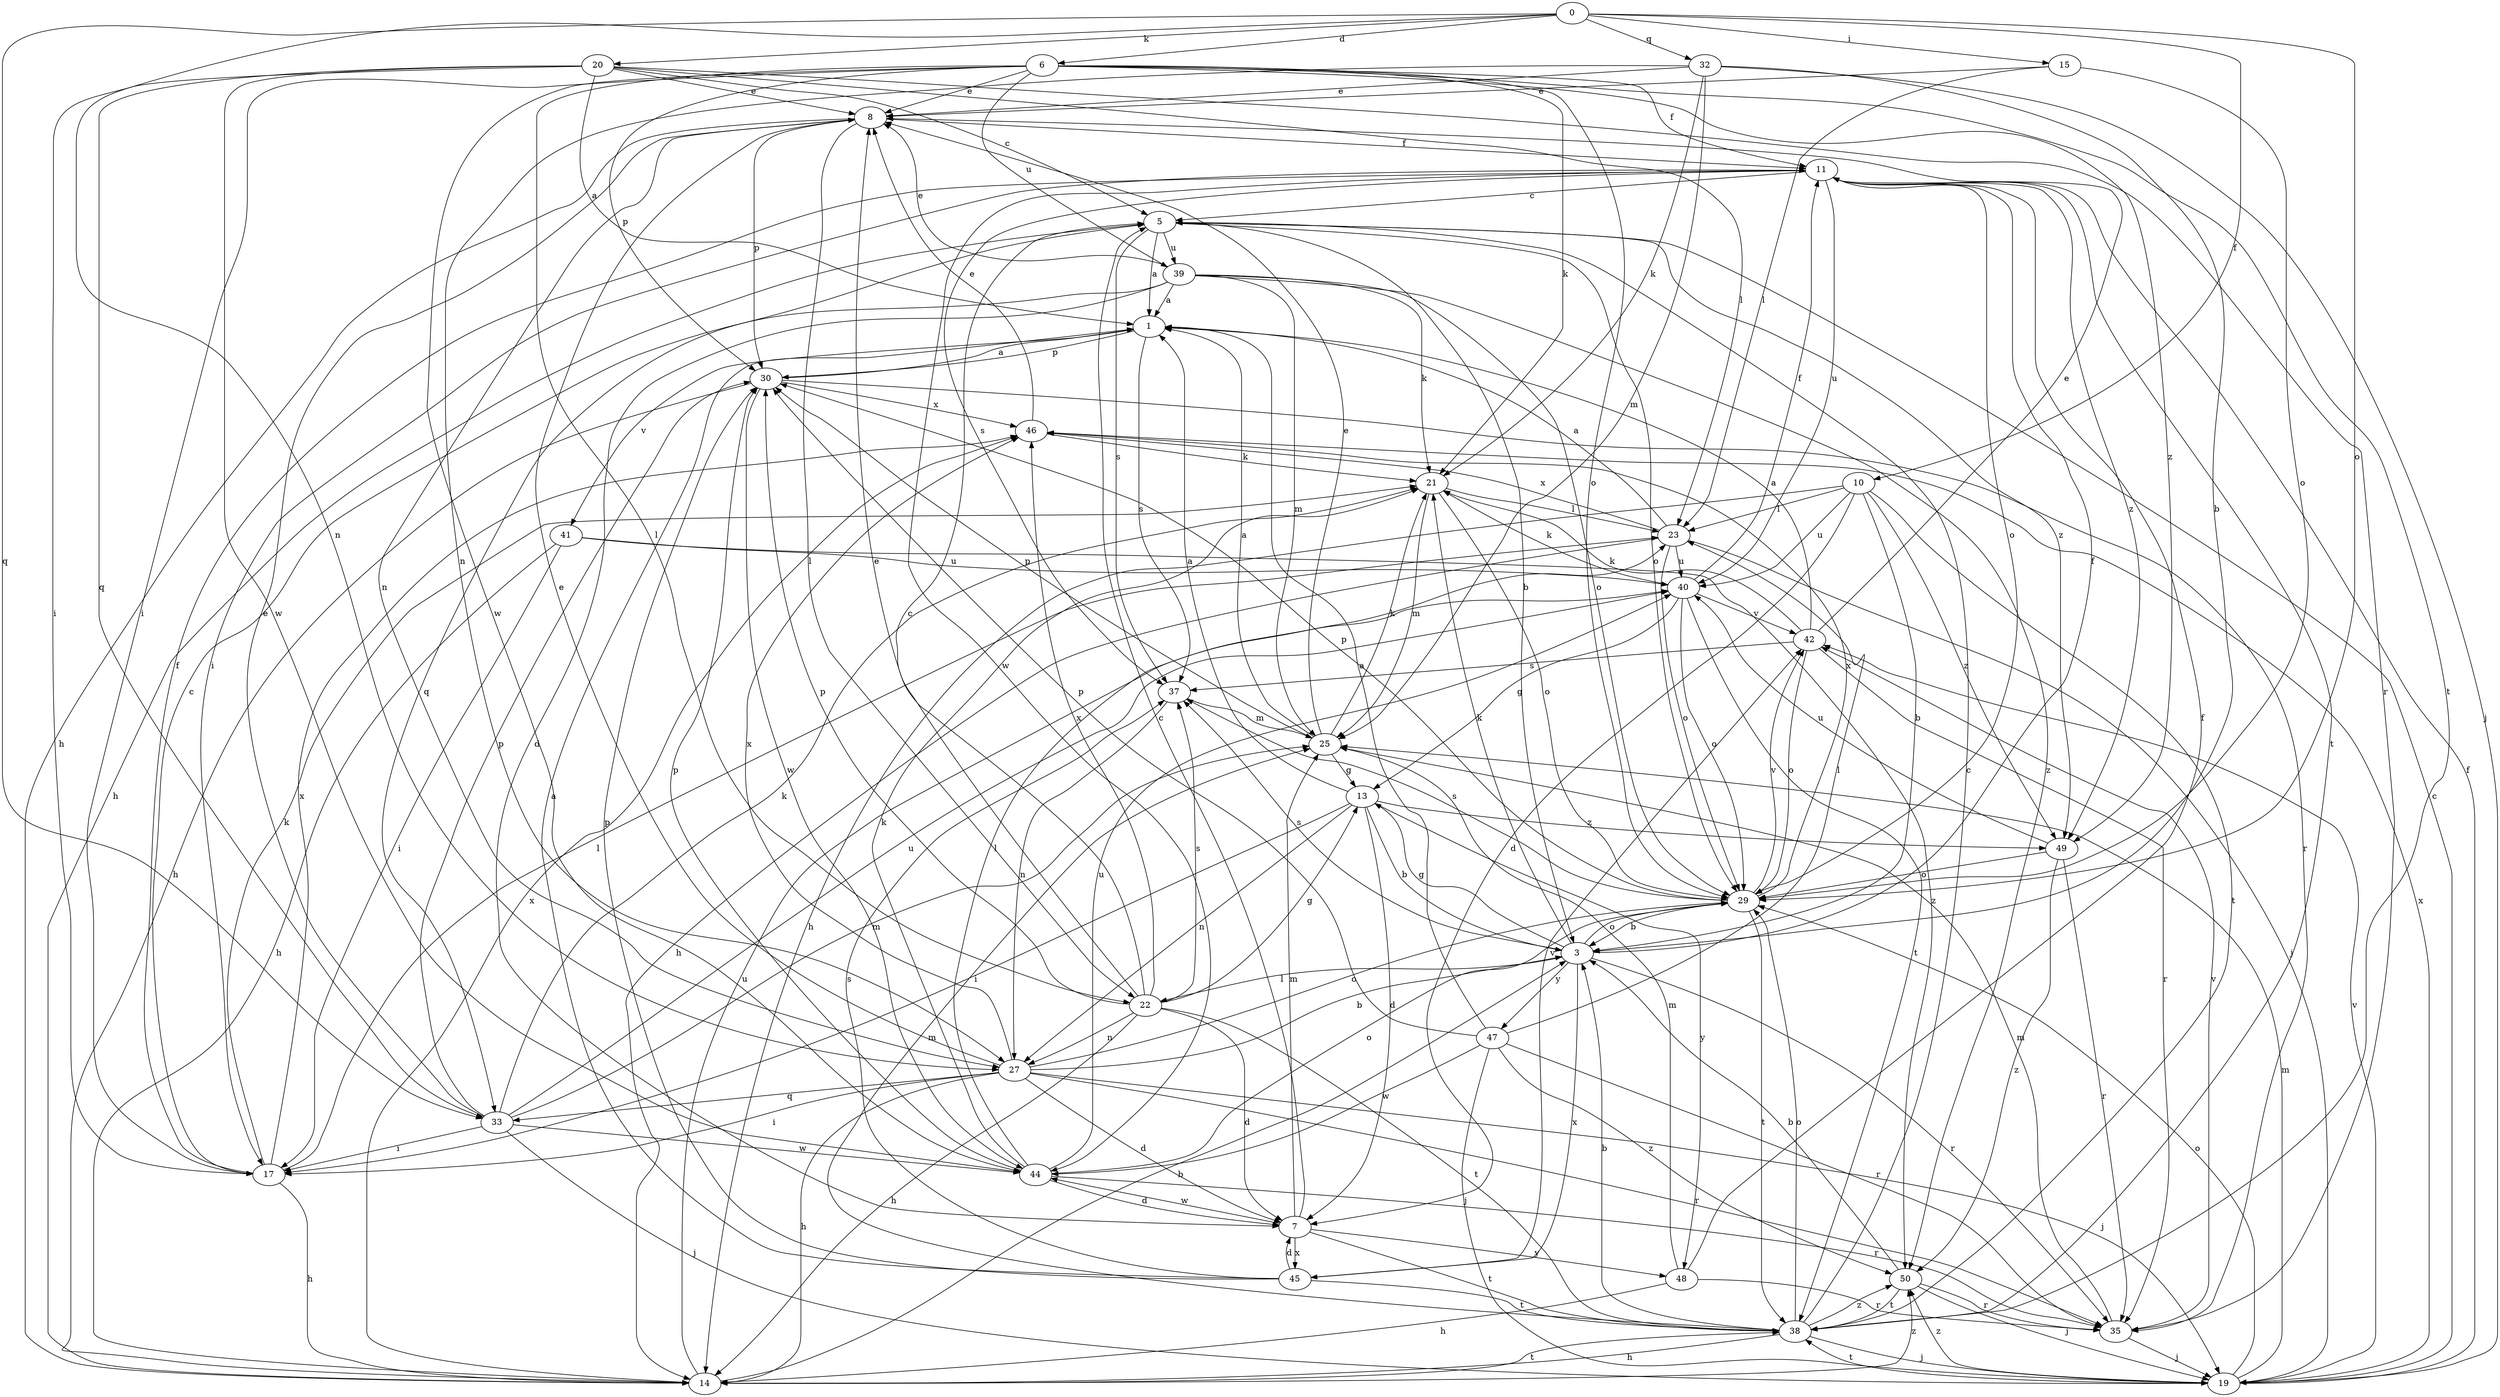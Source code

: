 strict digraph  {
0;
1;
3;
5;
6;
7;
8;
10;
11;
13;
14;
15;
17;
19;
20;
21;
22;
23;
25;
27;
29;
30;
32;
33;
35;
37;
38;
39;
40;
41;
42;
44;
45;
46;
47;
48;
49;
50;
0 -> 6  [label=d];
0 -> 10  [label=f];
0 -> 15  [label=i];
0 -> 20  [label=k];
0 -> 27  [label=n];
0 -> 29  [label=o];
0 -> 32  [label=q];
0 -> 33  [label=q];
1 -> 30  [label=p];
1 -> 37  [label=s];
1 -> 41  [label=v];
3 -> 11  [label=f];
3 -> 13  [label=g];
3 -> 21  [label=k];
3 -> 22  [label=l];
3 -> 29  [label=o];
3 -> 35  [label=r];
3 -> 37  [label=s];
3 -> 45  [label=x];
3 -> 47  [label=y];
5 -> 1  [label=a];
5 -> 3  [label=b];
5 -> 14  [label=h];
5 -> 29  [label=o];
5 -> 37  [label=s];
5 -> 39  [label=u];
5 -> 49  [label=z];
6 -> 8  [label=e];
6 -> 11  [label=f];
6 -> 17  [label=i];
6 -> 21  [label=k];
6 -> 22  [label=l];
6 -> 29  [label=o];
6 -> 30  [label=p];
6 -> 38  [label=t];
6 -> 39  [label=u];
6 -> 44  [label=w];
6 -> 49  [label=z];
7 -> 5  [label=c];
7 -> 25  [label=m];
7 -> 38  [label=t];
7 -> 44  [label=w];
7 -> 45  [label=x];
7 -> 48  [label=y];
8 -> 11  [label=f];
8 -> 14  [label=h];
8 -> 22  [label=l];
8 -> 27  [label=n];
8 -> 30  [label=p];
10 -> 3  [label=b];
10 -> 7  [label=d];
10 -> 14  [label=h];
10 -> 23  [label=l];
10 -> 38  [label=t];
10 -> 40  [label=u];
10 -> 49  [label=z];
11 -> 5  [label=c];
11 -> 17  [label=i];
11 -> 29  [label=o];
11 -> 37  [label=s];
11 -> 38  [label=t];
11 -> 40  [label=u];
11 -> 44  [label=w];
11 -> 49  [label=z];
13 -> 1  [label=a];
13 -> 3  [label=b];
13 -> 7  [label=d];
13 -> 17  [label=i];
13 -> 27  [label=n];
13 -> 48  [label=y];
13 -> 49  [label=z];
14 -> 3  [label=b];
14 -> 38  [label=t];
14 -> 40  [label=u];
14 -> 46  [label=x];
14 -> 50  [label=z];
15 -> 8  [label=e];
15 -> 23  [label=l];
15 -> 29  [label=o];
17 -> 5  [label=c];
17 -> 11  [label=f];
17 -> 14  [label=h];
17 -> 21  [label=k];
17 -> 23  [label=l];
17 -> 46  [label=x];
19 -> 5  [label=c];
19 -> 11  [label=f];
19 -> 25  [label=m];
19 -> 29  [label=o];
19 -> 38  [label=t];
19 -> 42  [label=v];
19 -> 46  [label=x];
19 -> 50  [label=z];
20 -> 1  [label=a];
20 -> 5  [label=c];
20 -> 8  [label=e];
20 -> 17  [label=i];
20 -> 23  [label=l];
20 -> 33  [label=q];
20 -> 35  [label=r];
20 -> 44  [label=w];
21 -> 23  [label=l];
21 -> 25  [label=m];
21 -> 29  [label=o];
22 -> 5  [label=c];
22 -> 7  [label=d];
22 -> 8  [label=e];
22 -> 13  [label=g];
22 -> 14  [label=h];
22 -> 27  [label=n];
22 -> 30  [label=p];
22 -> 37  [label=s];
22 -> 38  [label=t];
22 -> 46  [label=x];
23 -> 1  [label=a];
23 -> 14  [label=h];
23 -> 19  [label=j];
23 -> 29  [label=o];
23 -> 40  [label=u];
23 -> 46  [label=x];
25 -> 1  [label=a];
25 -> 8  [label=e];
25 -> 13  [label=g];
25 -> 21  [label=k];
25 -> 30  [label=p];
27 -> 3  [label=b];
27 -> 7  [label=d];
27 -> 8  [label=e];
27 -> 14  [label=h];
27 -> 17  [label=i];
27 -> 19  [label=j];
27 -> 29  [label=o];
27 -> 33  [label=q];
27 -> 35  [label=r];
27 -> 46  [label=x];
29 -> 3  [label=b];
29 -> 30  [label=p];
29 -> 37  [label=s];
29 -> 38  [label=t];
29 -> 42  [label=v];
29 -> 46  [label=x];
30 -> 1  [label=a];
30 -> 14  [label=h];
30 -> 35  [label=r];
30 -> 44  [label=w];
30 -> 46  [label=x];
32 -> 3  [label=b];
32 -> 8  [label=e];
32 -> 19  [label=j];
32 -> 21  [label=k];
32 -> 25  [label=m];
32 -> 27  [label=n];
33 -> 8  [label=e];
33 -> 17  [label=i];
33 -> 19  [label=j];
33 -> 21  [label=k];
33 -> 25  [label=m];
33 -> 30  [label=p];
33 -> 40  [label=u];
33 -> 44  [label=w];
35 -> 19  [label=j];
35 -> 25  [label=m];
35 -> 42  [label=v];
37 -> 25  [label=m];
37 -> 27  [label=n];
38 -> 3  [label=b];
38 -> 5  [label=c];
38 -> 14  [label=h];
38 -> 19  [label=j];
38 -> 25  [label=m];
38 -> 29  [label=o];
38 -> 50  [label=z];
39 -> 1  [label=a];
39 -> 7  [label=d];
39 -> 8  [label=e];
39 -> 21  [label=k];
39 -> 25  [label=m];
39 -> 29  [label=o];
39 -> 33  [label=q];
39 -> 50  [label=z];
40 -> 11  [label=f];
40 -> 13  [label=g];
40 -> 21  [label=k];
40 -> 29  [label=o];
40 -> 38  [label=t];
40 -> 42  [label=v];
41 -> 14  [label=h];
41 -> 17  [label=i];
41 -> 40  [label=u];
41 -> 50  [label=z];
42 -> 1  [label=a];
42 -> 8  [label=e];
42 -> 21  [label=k];
42 -> 29  [label=o];
42 -> 35  [label=r];
42 -> 37  [label=s];
44 -> 7  [label=d];
44 -> 21  [label=k];
44 -> 23  [label=l];
44 -> 29  [label=o];
44 -> 30  [label=p];
44 -> 35  [label=r];
44 -> 40  [label=u];
45 -> 1  [label=a];
45 -> 7  [label=d];
45 -> 30  [label=p];
45 -> 37  [label=s];
45 -> 38  [label=t];
45 -> 42  [label=v];
46 -> 8  [label=e];
46 -> 21  [label=k];
47 -> 1  [label=a];
47 -> 19  [label=j];
47 -> 23  [label=l];
47 -> 30  [label=p];
47 -> 35  [label=r];
47 -> 44  [label=w];
47 -> 50  [label=z];
48 -> 11  [label=f];
48 -> 14  [label=h];
48 -> 25  [label=m];
48 -> 35  [label=r];
49 -> 29  [label=o];
49 -> 35  [label=r];
49 -> 40  [label=u];
49 -> 50  [label=z];
50 -> 3  [label=b];
50 -> 19  [label=j];
50 -> 35  [label=r];
50 -> 38  [label=t];
}
